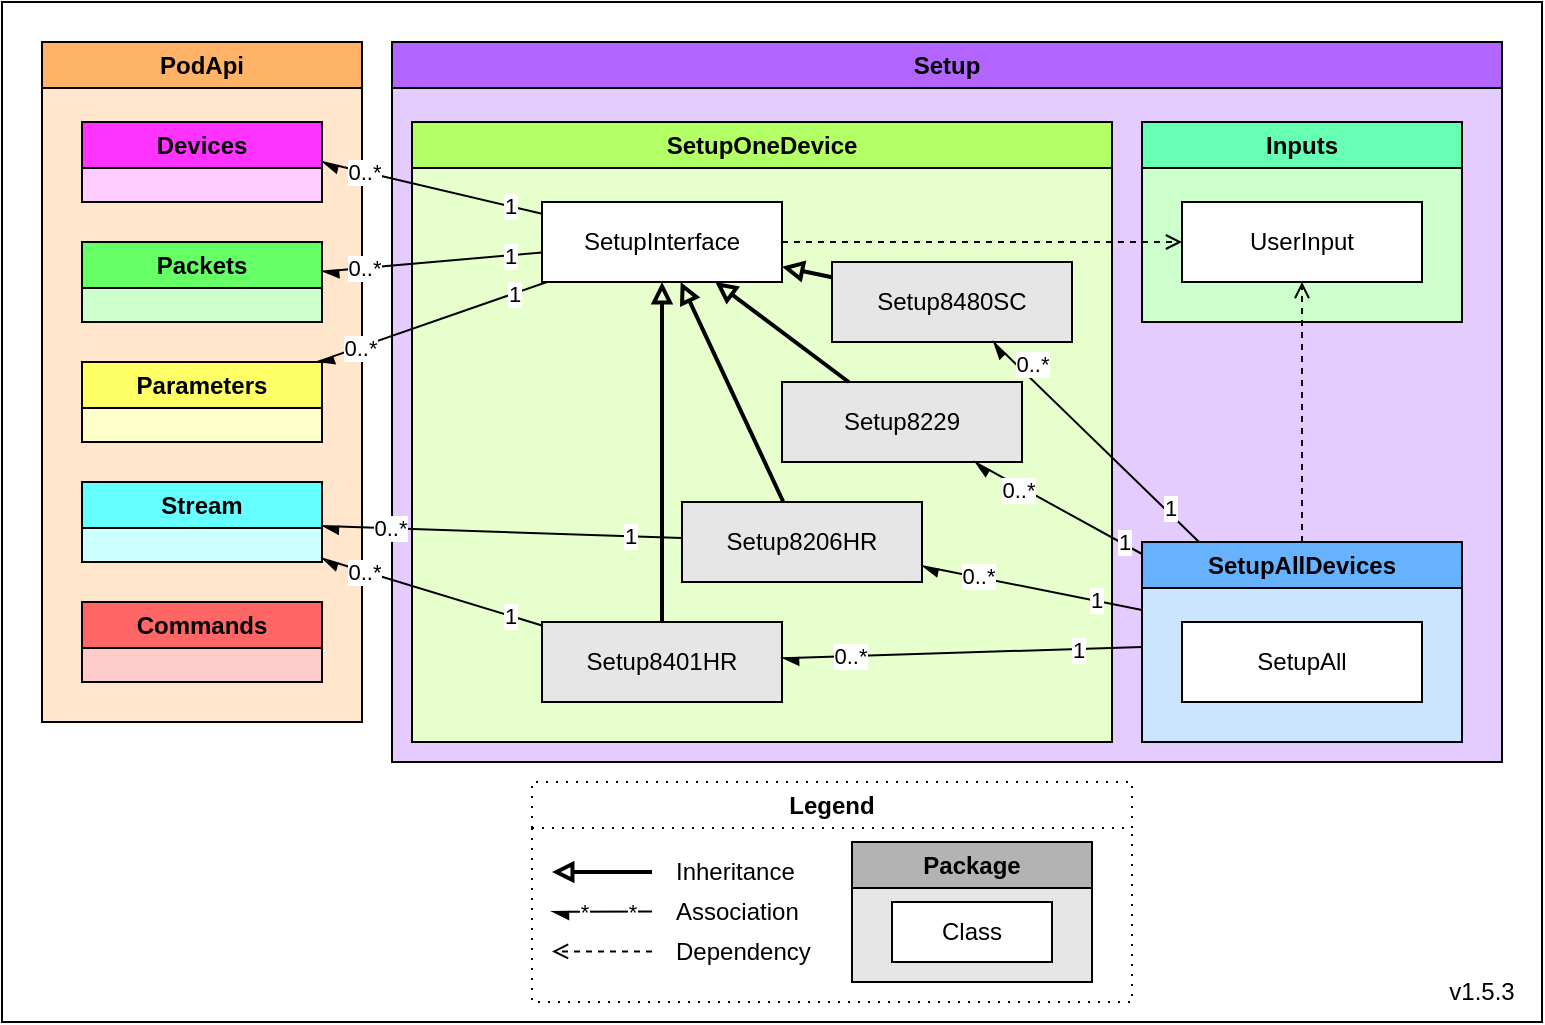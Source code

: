 <mxfile version="21.5.1" type="device">
  <diagram id="tKf8XaDg9jeE4zYhGg8-" name="Setup">
    <mxGraphModel dx="1418" dy="820" grid="1" gridSize="10" guides="1" tooltips="1" connect="1" arrows="1" fold="1" page="1" pageScale="1" pageWidth="850" pageHeight="1100" math="0" shadow="0">
      <root>
        <mxCell id="0" />
        <mxCell id="1" parent="0" />
        <mxCell id="Slde9tUgmKoTj4hSh21i-1" value="" style="rounded=0;whiteSpace=wrap;html=1;" parent="1" vertex="1">
          <mxGeometry x="10" y="10" width="770" height="510" as="geometry" />
        </mxCell>
        <mxCell id="Slde9tUgmKoTj4hSh21i-2" value="&lt;b&gt;Legend&lt;/b&gt;" style="swimlane;whiteSpace=wrap;html=1;gradientColor=none;dashed=1;dashPattern=1 4;fontStyle=0" parent="1" vertex="1">
          <mxGeometry x="275" y="400" width="300" height="110" as="geometry" />
        </mxCell>
        <mxCell id="Slde9tUgmKoTj4hSh21i-3" value="Inheritance" style="text;html=1;strokeColor=none;fillColor=none;align=left;verticalAlign=middle;whiteSpace=wrap;rounded=0;fontStyle=0" parent="Slde9tUgmKoTj4hSh21i-2" vertex="1">
          <mxGeometry x="70" y="35" width="80" height="20" as="geometry" />
        </mxCell>
        <mxCell id="Slde9tUgmKoTj4hSh21i-4" value="" style="endArrow=block;html=1;endFill=0;strokeWidth=2;fontStyle=0" parent="Slde9tUgmKoTj4hSh21i-2" edge="1">
          <mxGeometry width="50" height="50" relative="1" as="geometry">
            <mxPoint x="60" y="45" as="sourcePoint" />
            <mxPoint x="10" y="45" as="targetPoint" />
          </mxGeometry>
        </mxCell>
        <mxCell id="Slde9tUgmKoTj4hSh21i-5" value="Association" style="text;html=1;strokeColor=none;fillColor=none;align=left;verticalAlign=middle;whiteSpace=wrap;rounded=0;fontStyle=0" parent="Slde9tUgmKoTj4hSh21i-2" vertex="1">
          <mxGeometry x="70" y="55" width="80" height="20" as="geometry" />
        </mxCell>
        <mxCell id="Slde9tUgmKoTj4hSh21i-10" value="Package" style="swimlane;whiteSpace=wrap;html=1;fillColor=#B3B3B3;swimlaneFillColor=#E6E6E6;" parent="Slde9tUgmKoTj4hSh21i-2" vertex="1">
          <mxGeometry x="160" y="30" width="120" height="70" as="geometry" />
        </mxCell>
        <mxCell id="Slde9tUgmKoTj4hSh21i-9" value="Class" style="rounded=0;whiteSpace=wrap;html=1;" parent="Slde9tUgmKoTj4hSh21i-10" vertex="1">
          <mxGeometry x="20" y="30" width="80" height="30" as="geometry" />
        </mxCell>
        <mxCell id="Slde9tUgmKoTj4hSh21i-11" value="" style="endArrow=open;html=1;endFill=0;dashed=1;fontStyle=0" parent="Slde9tUgmKoTj4hSh21i-2" edge="1">
          <mxGeometry width="50" height="50" relative="1" as="geometry">
            <mxPoint x="60" y="84.71" as="sourcePoint" />
            <mxPoint x="10" y="84.71" as="targetPoint" />
          </mxGeometry>
        </mxCell>
        <mxCell id="Slde9tUgmKoTj4hSh21i-12" value="Dependency" style="text;html=1;strokeColor=none;fillColor=none;align=left;verticalAlign=middle;whiteSpace=wrap;rounded=0;fontStyle=0" parent="Slde9tUgmKoTj4hSh21i-2" vertex="1">
          <mxGeometry x="70" y="75" width="80" height="20" as="geometry" />
        </mxCell>
        <mxCell id="GcOCYpmFMNabENArMYts-40" value="" style="endArrow=async;html=1;endFill=1;fontStyle=0" parent="Slde9tUgmKoTj4hSh21i-2" edge="1">
          <mxGeometry width="50" height="50" relative="1" as="geometry">
            <mxPoint x="60" y="64.71" as="sourcePoint" />
            <mxPoint x="10" y="64.96" as="targetPoint" />
          </mxGeometry>
        </mxCell>
        <mxCell id="GcOCYpmFMNabENArMYts-41" value="*" style="edgeLabel;html=1;align=center;verticalAlign=middle;resizable=0;points=[];fontStyle=0" parent="GcOCYpmFMNabENArMYts-40" vertex="1" connectable="0">
          <mxGeometry x="0.627" relative="1" as="geometry">
            <mxPoint x="6" as="offset" />
          </mxGeometry>
        </mxCell>
        <mxCell id="GcOCYpmFMNabENArMYts-42" value="*&lt;br&gt;" style="edgeLabel;html=1;align=center;verticalAlign=middle;resizable=0;points=[];fontStyle=0" parent="GcOCYpmFMNabENArMYts-40" vertex="1" connectable="0">
          <mxGeometry x="-0.706" relative="1" as="geometry">
            <mxPoint x="-3" as="offset" />
          </mxGeometry>
        </mxCell>
        <mxCell id="Slde9tUgmKoTj4hSh21i-13" value="v1.5.3" style="text;html=1;strokeColor=none;fillColor=none;align=center;verticalAlign=middle;whiteSpace=wrap;rounded=0;fontStyle=0" parent="1" vertex="1">
          <mxGeometry x="720" y="490" width="60" height="30" as="geometry" />
        </mxCell>
        <mxCell id="R2ghkeG9O-_2AuDWkGvL-6" value="Setup" style="swimlane;whiteSpace=wrap;html=1;fillColor=#B266FF;swimlaneFillColor=#E5CCFF;" parent="1" vertex="1">
          <mxGeometry x="205" y="30" width="555" height="360" as="geometry" />
        </mxCell>
        <mxCell id="R2ghkeG9O-_2AuDWkGvL-4" value="SetupOneDevice" style="swimlane;whiteSpace=wrap;html=1;fillColor=#B3FF66;swimlaneFillColor=#E6FFCC;" parent="R2ghkeG9O-_2AuDWkGvL-6" vertex="1">
          <mxGeometry x="10" y="40" width="350" height="310" as="geometry" />
        </mxCell>
        <mxCell id="x58oY4TgvYuZlQ18G-Yt-39" value="Setup8401HR" style="rounded=0;whiteSpace=wrap;html=1;fontStyle=0;fillColor=#E6E6E6;" parent="R2ghkeG9O-_2AuDWkGvL-4" vertex="1">
          <mxGeometry x="65" y="250" width="120" height="40" as="geometry" />
        </mxCell>
        <mxCell id="x58oY4TgvYuZlQ18G-Yt-43" value="&lt;span&gt;Setup8480SC&lt;/span&gt;" style="rounded=0;whiteSpace=wrap;html=1;fontStyle=0;fillColor=#E6E6E6;" parent="R2ghkeG9O-_2AuDWkGvL-4" vertex="1">
          <mxGeometry x="210" y="70" width="120" height="40" as="geometry" />
        </mxCell>
        <mxCell id="x58oY4TgvYuZlQ18G-Yt-41" value="SetupInterface" style="rounded=0;whiteSpace=wrap;html=1;fontStyle=0" parent="R2ghkeG9O-_2AuDWkGvL-4" vertex="1">
          <mxGeometry x="65" y="40" width="120" height="40" as="geometry" />
        </mxCell>
        <mxCell id="x58oY4TgvYuZlQ18G-Yt-42" value="Setup8229" style="rounded=0;whiteSpace=wrap;html=1;fontStyle=0;fillColor=#E6E6E6;" parent="R2ghkeG9O-_2AuDWkGvL-4" vertex="1">
          <mxGeometry x="185" y="130" width="120" height="40" as="geometry" />
        </mxCell>
        <mxCell id="x58oY4TgvYuZlQ18G-Yt-7" value="" style="endArrow=block;html=1;endFill=0;strokeWidth=2;fontStyle=0" parent="R2ghkeG9O-_2AuDWkGvL-4" source="x58oY4TgvYuZlQ18G-Yt-42" target="x58oY4TgvYuZlQ18G-Yt-41" edge="1">
          <mxGeometry width="50" height="50" relative="1" as="geometry">
            <mxPoint x="117" y="819.22" as="sourcePoint" />
            <mxPoint x="21" y="959.22" as="targetPoint" />
          </mxGeometry>
        </mxCell>
        <mxCell id="x58oY4TgvYuZlQ18G-Yt-35" value="Setup8206HR" style="rounded=0;whiteSpace=wrap;html=1;fontStyle=0;fillColor=#E6E6E6;" parent="R2ghkeG9O-_2AuDWkGvL-4" vertex="1">
          <mxGeometry x="135" y="190" width="120" height="40" as="geometry" />
        </mxCell>
        <mxCell id="x58oY4TgvYuZlQ18G-Yt-3" value="" style="endArrow=block;html=1;endFill=0;strokeWidth=2;fontStyle=0" parent="R2ghkeG9O-_2AuDWkGvL-4" source="x58oY4TgvYuZlQ18G-Yt-35" target="x58oY4TgvYuZlQ18G-Yt-41" edge="1">
          <mxGeometry width="50" height="50" relative="1" as="geometry">
            <mxPoint x="-470" y="787.22" as="sourcePoint" />
            <mxPoint x="-550" y="769.22" as="targetPoint" />
          </mxGeometry>
        </mxCell>
        <mxCell id="x58oY4TgvYuZlQ18G-Yt-8" value="" style="endArrow=block;html=1;endFill=0;strokeWidth=2;fontStyle=0" parent="R2ghkeG9O-_2AuDWkGvL-4" source="x58oY4TgvYuZlQ18G-Yt-43" target="x58oY4TgvYuZlQ18G-Yt-41" edge="1">
          <mxGeometry width="50" height="50" relative="1" as="geometry">
            <mxPoint x="111" y="1202.22" as="sourcePoint" />
            <mxPoint x="18" y="1073.22" as="targetPoint" />
          </mxGeometry>
        </mxCell>
        <mxCell id="x58oY4TgvYuZlQ18G-Yt-4" value="" style="endArrow=block;html=1;endFill=0;strokeWidth=2;fontStyle=0" parent="R2ghkeG9O-_2AuDWkGvL-4" source="x58oY4TgvYuZlQ18G-Yt-39" target="x58oY4TgvYuZlQ18G-Yt-41" edge="1">
          <mxGeometry width="50" height="50" relative="1" as="geometry">
            <mxPoint x="-11" y="788.22" as="sourcePoint" />
            <mxPoint x="-248" y="937.22" as="targetPoint" />
          </mxGeometry>
        </mxCell>
        <mxCell id="R2ghkeG9O-_2AuDWkGvL-1" value="Inputs" style="swimlane;whiteSpace=wrap;html=1;fillColor=#66FFB3;swimlaneFillColor=#CCFFCC;" parent="R2ghkeG9O-_2AuDWkGvL-6" vertex="1">
          <mxGeometry x="375" y="40" width="160" height="100" as="geometry" />
        </mxCell>
        <mxCell id="x58oY4TgvYuZlQ18G-Yt-40" value="UserInput" style="rounded=0;whiteSpace=wrap;html=1;fontStyle=0" parent="R2ghkeG9O-_2AuDWkGvL-1" vertex="1">
          <mxGeometry x="20" y="40" width="120" height="40" as="geometry" />
        </mxCell>
        <mxCell id="x58oY4TgvYuZlQ18G-Yt-5" value="" style="endArrow=open;html=1;endFill=0;dashed=1;fontStyle=0;exitX=1;exitY=0.5;exitDx=0;exitDy=0;" parent="R2ghkeG9O-_2AuDWkGvL-6" source="x58oY4TgvYuZlQ18G-Yt-41" target="x58oY4TgvYuZlQ18G-Yt-40" edge="1">
          <mxGeometry width="50" height="50" relative="1" as="geometry">
            <mxPoint x="574" y="125.22" as="sourcePoint" />
            <mxPoint x="425" y="270" as="targetPoint" />
          </mxGeometry>
        </mxCell>
        <mxCell id="3bQQR4EIXgQ4GpRWXqI2-1" value="SetupAllDevices" style="swimlane;whiteSpace=wrap;html=1;fillColor=#66B2FF;swimlaneFillColor=#CCE5FF;" parent="R2ghkeG9O-_2AuDWkGvL-6" vertex="1">
          <mxGeometry x="375" y="250" width="160" height="100" as="geometry" />
        </mxCell>
        <mxCell id="x58oY4TgvYuZlQ18G-Yt-34" value="SetupAll" style="rounded=0;whiteSpace=wrap;html=1;fontStyle=0" parent="3bQQR4EIXgQ4GpRWXqI2-1" vertex="1">
          <mxGeometry x="20" y="40" width="120" height="40" as="geometry" />
        </mxCell>
        <mxCell id="6afBlCEfeBArHvcIuozF-1" value="" style="endArrow=open;html=1;endFill=0;dashed=1;fontStyle=0;" parent="R2ghkeG9O-_2AuDWkGvL-6" source="3bQQR4EIXgQ4GpRWXqI2-1" target="x58oY4TgvYuZlQ18G-Yt-40" edge="1">
          <mxGeometry width="50" height="50" relative="1" as="geometry">
            <mxPoint x="264" y="430" as="sourcePoint" />
            <mxPoint x="396" y="540" as="targetPoint" />
          </mxGeometry>
        </mxCell>
        <mxCell id="x58oY4TgvYuZlQ18G-Yt-58" value="" style="endArrow=async;html=1;endFill=1;fontStyle=0;" parent="R2ghkeG9O-_2AuDWkGvL-6" source="3bQQR4EIXgQ4GpRWXqI2-1" target="x58oY4TgvYuZlQ18G-Yt-43" edge="1">
          <mxGeometry width="50" height="50" relative="1" as="geometry">
            <mxPoint x="1895" y="467" as="sourcePoint" />
            <mxPoint x="1289" y="644" as="targetPoint" />
          </mxGeometry>
        </mxCell>
        <mxCell id="x58oY4TgvYuZlQ18G-Yt-59" value="0..*" style="edgeLabel;html=1;align=center;verticalAlign=middle;resizable=0;points=[];fontStyle=0" parent="x58oY4TgvYuZlQ18G-Yt-58" vertex="1" connectable="0">
          <mxGeometry x="0.627" relative="1" as="geometry">
            <mxPoint y="-8" as="offset" />
          </mxGeometry>
        </mxCell>
        <mxCell id="x58oY4TgvYuZlQ18G-Yt-60" value="1" style="edgeLabel;html=1;align=center;verticalAlign=middle;resizable=0;points=[];fontStyle=0" parent="x58oY4TgvYuZlQ18G-Yt-58" vertex="1" connectable="0">
          <mxGeometry x="-0.706" relative="1" as="geometry">
            <mxPoint y="-3" as="offset" />
          </mxGeometry>
        </mxCell>
        <mxCell id="x58oY4TgvYuZlQ18G-Yt-55" value="" style="endArrow=async;html=1;endFill=1;fontStyle=0" parent="R2ghkeG9O-_2AuDWkGvL-6" source="3bQQR4EIXgQ4GpRWXqI2-1" target="x58oY4TgvYuZlQ18G-Yt-42" edge="1">
          <mxGeometry width="50" height="50" relative="1" as="geometry">
            <mxPoint x="1893" y="436" as="sourcePoint" />
            <mxPoint x="1316" y="302" as="targetPoint" />
          </mxGeometry>
        </mxCell>
        <mxCell id="x58oY4TgvYuZlQ18G-Yt-56" value="0..*" style="edgeLabel;html=1;align=center;verticalAlign=middle;resizable=0;points=[];fontStyle=0" parent="x58oY4TgvYuZlQ18G-Yt-55" vertex="1" connectable="0">
          <mxGeometry x="0.627" relative="1" as="geometry">
            <mxPoint x="6" y="5" as="offset" />
          </mxGeometry>
        </mxCell>
        <mxCell id="x58oY4TgvYuZlQ18G-Yt-57" value="1" style="edgeLabel;html=1;align=center;verticalAlign=middle;resizable=0;points=[];fontStyle=0" parent="x58oY4TgvYuZlQ18G-Yt-55" vertex="1" connectable="0">
          <mxGeometry x="-0.706" relative="1" as="geometry">
            <mxPoint x="3" as="offset" />
          </mxGeometry>
        </mxCell>
        <mxCell id="x58oY4TgvYuZlQ18G-Yt-52" value="" style="endArrow=async;html=1;endFill=1;fontStyle=0;" parent="R2ghkeG9O-_2AuDWkGvL-6" source="3bQQR4EIXgQ4GpRWXqI2-1" target="x58oY4TgvYuZlQ18G-Yt-39" edge="1">
          <mxGeometry width="50" height="50" relative="1" as="geometry">
            <mxPoint x="175" y="250" as="sourcePoint" />
            <mxPoint x="1286" y="136" as="targetPoint" />
          </mxGeometry>
        </mxCell>
        <mxCell id="x58oY4TgvYuZlQ18G-Yt-53" value="0..*" style="edgeLabel;html=1;align=center;verticalAlign=middle;resizable=0;points=[];fontStyle=0" parent="x58oY4TgvYuZlQ18G-Yt-52" vertex="1" connectable="0">
          <mxGeometry x="0.627" relative="1" as="geometry">
            <mxPoint as="offset" />
          </mxGeometry>
        </mxCell>
        <mxCell id="x58oY4TgvYuZlQ18G-Yt-54" value="1" style="edgeLabel;html=1;align=center;verticalAlign=middle;resizable=0;points=[];fontStyle=0" parent="x58oY4TgvYuZlQ18G-Yt-52" vertex="1" connectable="0">
          <mxGeometry x="-0.706" relative="1" as="geometry">
            <mxPoint x="-6" as="offset" />
          </mxGeometry>
        </mxCell>
        <mxCell id="x58oY4TgvYuZlQ18G-Yt-49" value="" style="endArrow=async;html=1;endFill=1;fontStyle=0;" parent="R2ghkeG9O-_2AuDWkGvL-6" source="3bQQR4EIXgQ4GpRWXqI2-1" target="x58oY4TgvYuZlQ18G-Yt-35" edge="1">
          <mxGeometry width="50" height="50" relative="1" as="geometry">
            <mxPoint x="1893" y="450" as="sourcePoint" />
            <mxPoint x="495" y="190" as="targetPoint" />
          </mxGeometry>
        </mxCell>
        <mxCell id="x58oY4TgvYuZlQ18G-Yt-50" value="0..*" style="edgeLabel;html=1;align=center;verticalAlign=middle;resizable=0;points=[];fontStyle=0" parent="x58oY4TgvYuZlQ18G-Yt-49" vertex="1" connectable="0">
          <mxGeometry x="0.627" relative="1" as="geometry">
            <mxPoint x="7" y="1" as="offset" />
          </mxGeometry>
        </mxCell>
        <mxCell id="x58oY4TgvYuZlQ18G-Yt-51" value="1" style="edgeLabel;html=1;align=center;verticalAlign=middle;resizable=0;points=[];fontStyle=0" parent="x58oY4TgvYuZlQ18G-Yt-49" vertex="1" connectable="0">
          <mxGeometry x="-0.706" relative="1" as="geometry">
            <mxPoint x="-7" y="-2" as="offset" />
          </mxGeometry>
        </mxCell>
        <mxCell id="44-xXmvqAvaM7QKxlZ_v-1" value="PodApi" style="swimlane;whiteSpace=wrap;html=1;fillColor=#FFB366;swimlaneFillColor=#FFE6CC;" parent="1" vertex="1">
          <mxGeometry x="30" y="30" width="160" height="340" as="geometry">
            <mxRectangle x="100" y="250" width="80" height="30" as="alternateBounds" />
          </mxGeometry>
        </mxCell>
        <mxCell id="44-xXmvqAvaM7QKxlZ_v-3" value="Devices" style="swimlane;whiteSpace=wrap;html=1;fillColor=#FF33FF;swimlaneFillColor=#FFCCFF;" parent="44-xXmvqAvaM7QKxlZ_v-1" vertex="1">
          <mxGeometry x="20" y="40" width="120" height="40" as="geometry">
            <mxRectangle x="20" y="100" width="90" height="30" as="alternateBounds" />
          </mxGeometry>
        </mxCell>
        <mxCell id="44-xXmvqAvaM7QKxlZ_v-4" value="Packets" style="swimlane;whiteSpace=wrap;html=1;fillColor=#66FF66;swimlaneFillColor=#CCFFCC;" parent="44-xXmvqAvaM7QKxlZ_v-1" vertex="1">
          <mxGeometry x="20" y="100" width="120" height="40" as="geometry">
            <mxRectangle x="20" y="160" width="90" height="30" as="alternateBounds" />
          </mxGeometry>
        </mxCell>
        <mxCell id="GcOCYpmFMNabENArMYts-39" value="Stream" style="swimlane;whiteSpace=wrap;html=1;fillColor=#66FFFF;swimlaneFillColor=#CCFFFF;gradientColor=none;" parent="44-xXmvqAvaM7QKxlZ_v-1" vertex="1">
          <mxGeometry x="20" y="220" width="120" height="40" as="geometry">
            <mxRectangle x="20" y="160" width="90" height="30" as="alternateBounds" />
          </mxGeometry>
        </mxCell>
        <mxCell id="44-xXmvqAvaM7QKxlZ_v-2" value="Parameters" style="swimlane;whiteSpace=wrap;html=1;fillColor=#FFFF66;swimlaneFillColor=#FFFFCC;" parent="44-xXmvqAvaM7QKxlZ_v-1" vertex="1">
          <mxGeometry x="20" y="160" width="120" height="40" as="geometry">
            <mxRectangle x="20" y="40" width="110" height="30" as="alternateBounds" />
          </mxGeometry>
        </mxCell>
        <mxCell id="-ZBPmyoN-2S2QFg2cxVi-8" value="Commands" style="swimlane;whiteSpace=wrap;html=1;fillColor=#FF6666;swimlaneFillColor=#FFCCCC;" parent="44-xXmvqAvaM7QKxlZ_v-1" vertex="1">
          <mxGeometry x="20" y="280" width="120" height="40" as="geometry">
            <mxRectangle x="20" y="160" width="90" height="30" as="alternateBounds" />
          </mxGeometry>
        </mxCell>
        <mxCell id="dNYJTxA5BcY9geEYnfP1-13" value="" style="endArrow=async;html=1;endFill=1;fontStyle=0;entryX=1;entryY=0.5;entryDx=0;entryDy=0;" parent="1" source="x58oY4TgvYuZlQ18G-Yt-41" target="44-xXmvqAvaM7QKxlZ_v-3" edge="1">
          <mxGeometry width="50" height="50" relative="1" as="geometry">
            <mxPoint x="345" y="250" as="sourcePoint" />
            <mxPoint x="185" y="130" as="targetPoint" />
          </mxGeometry>
        </mxCell>
        <mxCell id="dNYJTxA5BcY9geEYnfP1-14" value="0..*" style="edgeLabel;html=1;align=center;verticalAlign=middle;resizable=0;points=[];fontStyle=0" parent="dNYJTxA5BcY9geEYnfP1-13" vertex="1" connectable="0">
          <mxGeometry x="0.627" relative="1" as="geometry">
            <mxPoint as="offset" />
          </mxGeometry>
        </mxCell>
        <mxCell id="dNYJTxA5BcY9geEYnfP1-15" value="1" style="edgeLabel;html=1;align=center;verticalAlign=middle;resizable=0;points=[];fontStyle=0" parent="dNYJTxA5BcY9geEYnfP1-13" vertex="1" connectable="0">
          <mxGeometry x="-0.706" relative="1" as="geometry">
            <mxPoint as="offset" />
          </mxGeometry>
        </mxCell>
        <mxCell id="GeI4wZPfEz42wUWC54lK-1" value="" style="endArrow=async;html=1;endFill=1;fontStyle=0;" parent="1" source="x58oY4TgvYuZlQ18G-Yt-41" target="44-xXmvqAvaM7QKxlZ_v-4" edge="1">
          <mxGeometry width="50" height="50" relative="1" as="geometry">
            <mxPoint x="475" y="133" as="sourcePoint" />
            <mxPoint x="175" y="100" as="targetPoint" />
          </mxGeometry>
        </mxCell>
        <mxCell id="GeI4wZPfEz42wUWC54lK-2" value="0..*" style="edgeLabel;html=1;align=center;verticalAlign=middle;resizable=0;points=[];fontStyle=0" parent="GeI4wZPfEz42wUWC54lK-1" vertex="1" connectable="0">
          <mxGeometry x="0.627" relative="1" as="geometry">
            <mxPoint as="offset" />
          </mxGeometry>
        </mxCell>
        <mxCell id="GeI4wZPfEz42wUWC54lK-3" value="1" style="edgeLabel;html=1;align=center;verticalAlign=middle;resizable=0;points=[];fontStyle=0" parent="GeI4wZPfEz42wUWC54lK-1" vertex="1" connectable="0">
          <mxGeometry x="-0.706" relative="1" as="geometry">
            <mxPoint as="offset" />
          </mxGeometry>
        </mxCell>
        <mxCell id="GeI4wZPfEz42wUWC54lK-4" value="" style="endArrow=async;html=1;endFill=1;fontStyle=0;" parent="1" source="x58oY4TgvYuZlQ18G-Yt-41" target="44-xXmvqAvaM7QKxlZ_v-2" edge="1">
          <mxGeometry width="50" height="50" relative="1" as="geometry">
            <mxPoint x="475" y="143" as="sourcePoint" />
            <mxPoint x="175" y="157" as="targetPoint" />
          </mxGeometry>
        </mxCell>
        <mxCell id="GeI4wZPfEz42wUWC54lK-5" value="0..*" style="edgeLabel;html=1;align=center;verticalAlign=middle;resizable=0;points=[];fontStyle=0" parent="GeI4wZPfEz42wUWC54lK-4" vertex="1" connectable="0">
          <mxGeometry x="0.627" relative="1" as="geometry">
            <mxPoint as="offset" />
          </mxGeometry>
        </mxCell>
        <mxCell id="GeI4wZPfEz42wUWC54lK-6" value="1" style="edgeLabel;html=1;align=center;verticalAlign=middle;resizable=0;points=[];fontStyle=0" parent="GeI4wZPfEz42wUWC54lK-4" vertex="1" connectable="0">
          <mxGeometry x="-0.706" relative="1" as="geometry">
            <mxPoint as="offset" />
          </mxGeometry>
        </mxCell>
        <mxCell id="GeI4wZPfEz42wUWC54lK-7" value="" style="endArrow=async;html=1;endFill=1;fontStyle=0;" parent="1" source="x58oY4TgvYuZlQ18G-Yt-39" target="GcOCYpmFMNabENArMYts-39" edge="1">
          <mxGeometry width="50" height="50" relative="1" as="geometry">
            <mxPoint x="475" y="151" as="sourcePoint" />
            <mxPoint x="175" y="209" as="targetPoint" />
          </mxGeometry>
        </mxCell>
        <mxCell id="GeI4wZPfEz42wUWC54lK-8" value="0..*" style="edgeLabel;html=1;align=center;verticalAlign=middle;resizable=0;points=[];fontStyle=0" parent="GeI4wZPfEz42wUWC54lK-7" vertex="1" connectable="0">
          <mxGeometry x="0.627" relative="1" as="geometry">
            <mxPoint as="offset" />
          </mxGeometry>
        </mxCell>
        <mxCell id="GeI4wZPfEz42wUWC54lK-9" value="1" style="edgeLabel;html=1;align=center;verticalAlign=middle;resizable=0;points=[];fontStyle=0" parent="GeI4wZPfEz42wUWC54lK-7" vertex="1" connectable="0">
          <mxGeometry x="-0.706" relative="1" as="geometry">
            <mxPoint as="offset" />
          </mxGeometry>
        </mxCell>
        <mxCell id="GeI4wZPfEz42wUWC54lK-10" value="" style="endArrow=async;html=1;endFill=1;fontStyle=0;" parent="1" source="x58oY4TgvYuZlQ18G-Yt-35" target="GcOCYpmFMNabENArMYts-39" edge="1">
          <mxGeometry width="50" height="50" relative="1" as="geometry">
            <mxPoint x="245" y="246" as="sourcePoint" />
            <mxPoint x="175" y="264" as="targetPoint" />
          </mxGeometry>
        </mxCell>
        <mxCell id="GeI4wZPfEz42wUWC54lK-11" value="0..*" style="edgeLabel;html=1;align=center;verticalAlign=middle;resizable=0;points=[];fontStyle=0" parent="GeI4wZPfEz42wUWC54lK-10" vertex="1" connectable="0">
          <mxGeometry x="0.627" relative="1" as="geometry">
            <mxPoint as="offset" />
          </mxGeometry>
        </mxCell>
        <mxCell id="GeI4wZPfEz42wUWC54lK-12" value="1" style="edgeLabel;html=1;align=center;verticalAlign=middle;resizable=0;points=[];fontStyle=0" parent="GeI4wZPfEz42wUWC54lK-10" vertex="1" connectable="0">
          <mxGeometry x="-0.706" relative="1" as="geometry">
            <mxPoint as="offset" />
          </mxGeometry>
        </mxCell>
      </root>
    </mxGraphModel>
  </diagram>
</mxfile>
